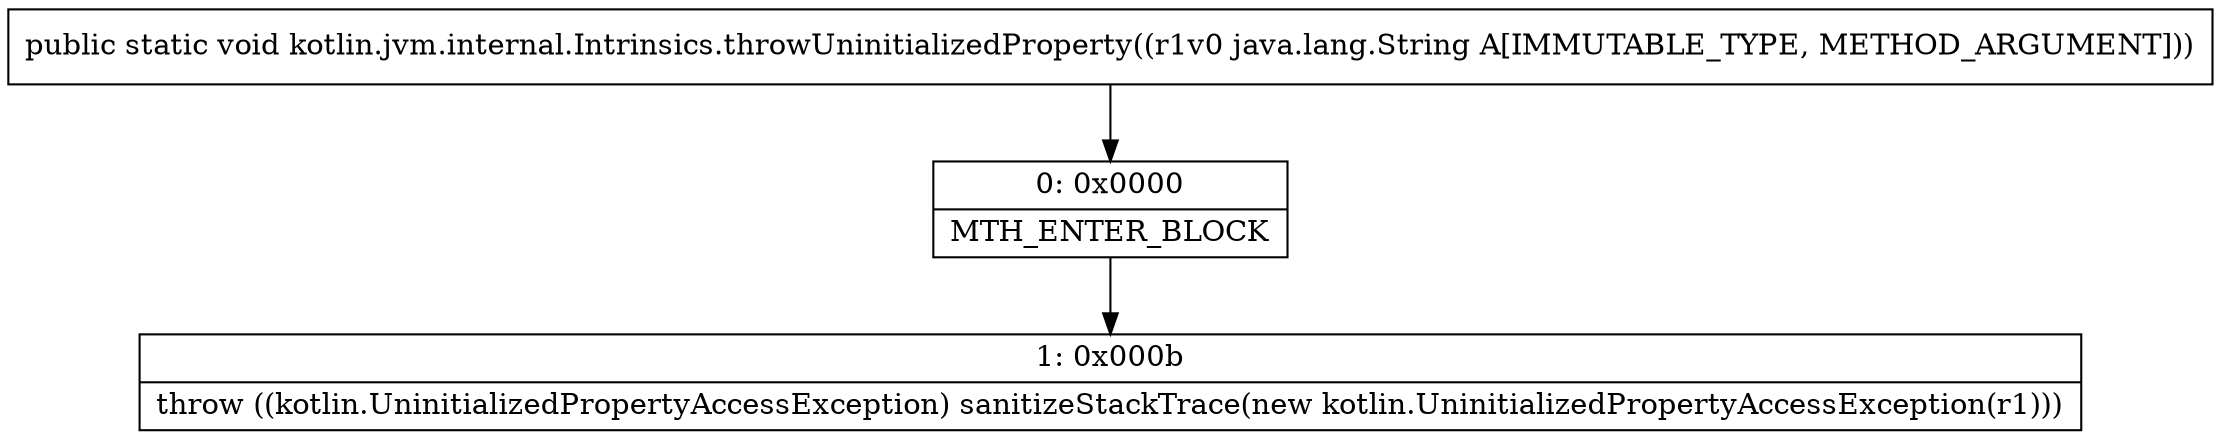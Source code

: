 digraph "CFG forkotlin.jvm.internal.Intrinsics.throwUninitializedProperty(Ljava\/lang\/String;)V" {
Node_0 [shape=record,label="{0\:\ 0x0000|MTH_ENTER_BLOCK\l}"];
Node_1 [shape=record,label="{1\:\ 0x000b|throw ((kotlin.UninitializedPropertyAccessException) sanitizeStackTrace(new kotlin.UninitializedPropertyAccessException(r1)))\l}"];
MethodNode[shape=record,label="{public static void kotlin.jvm.internal.Intrinsics.throwUninitializedProperty((r1v0 java.lang.String A[IMMUTABLE_TYPE, METHOD_ARGUMENT])) }"];
MethodNode -> Node_0;
Node_0 -> Node_1;
}

